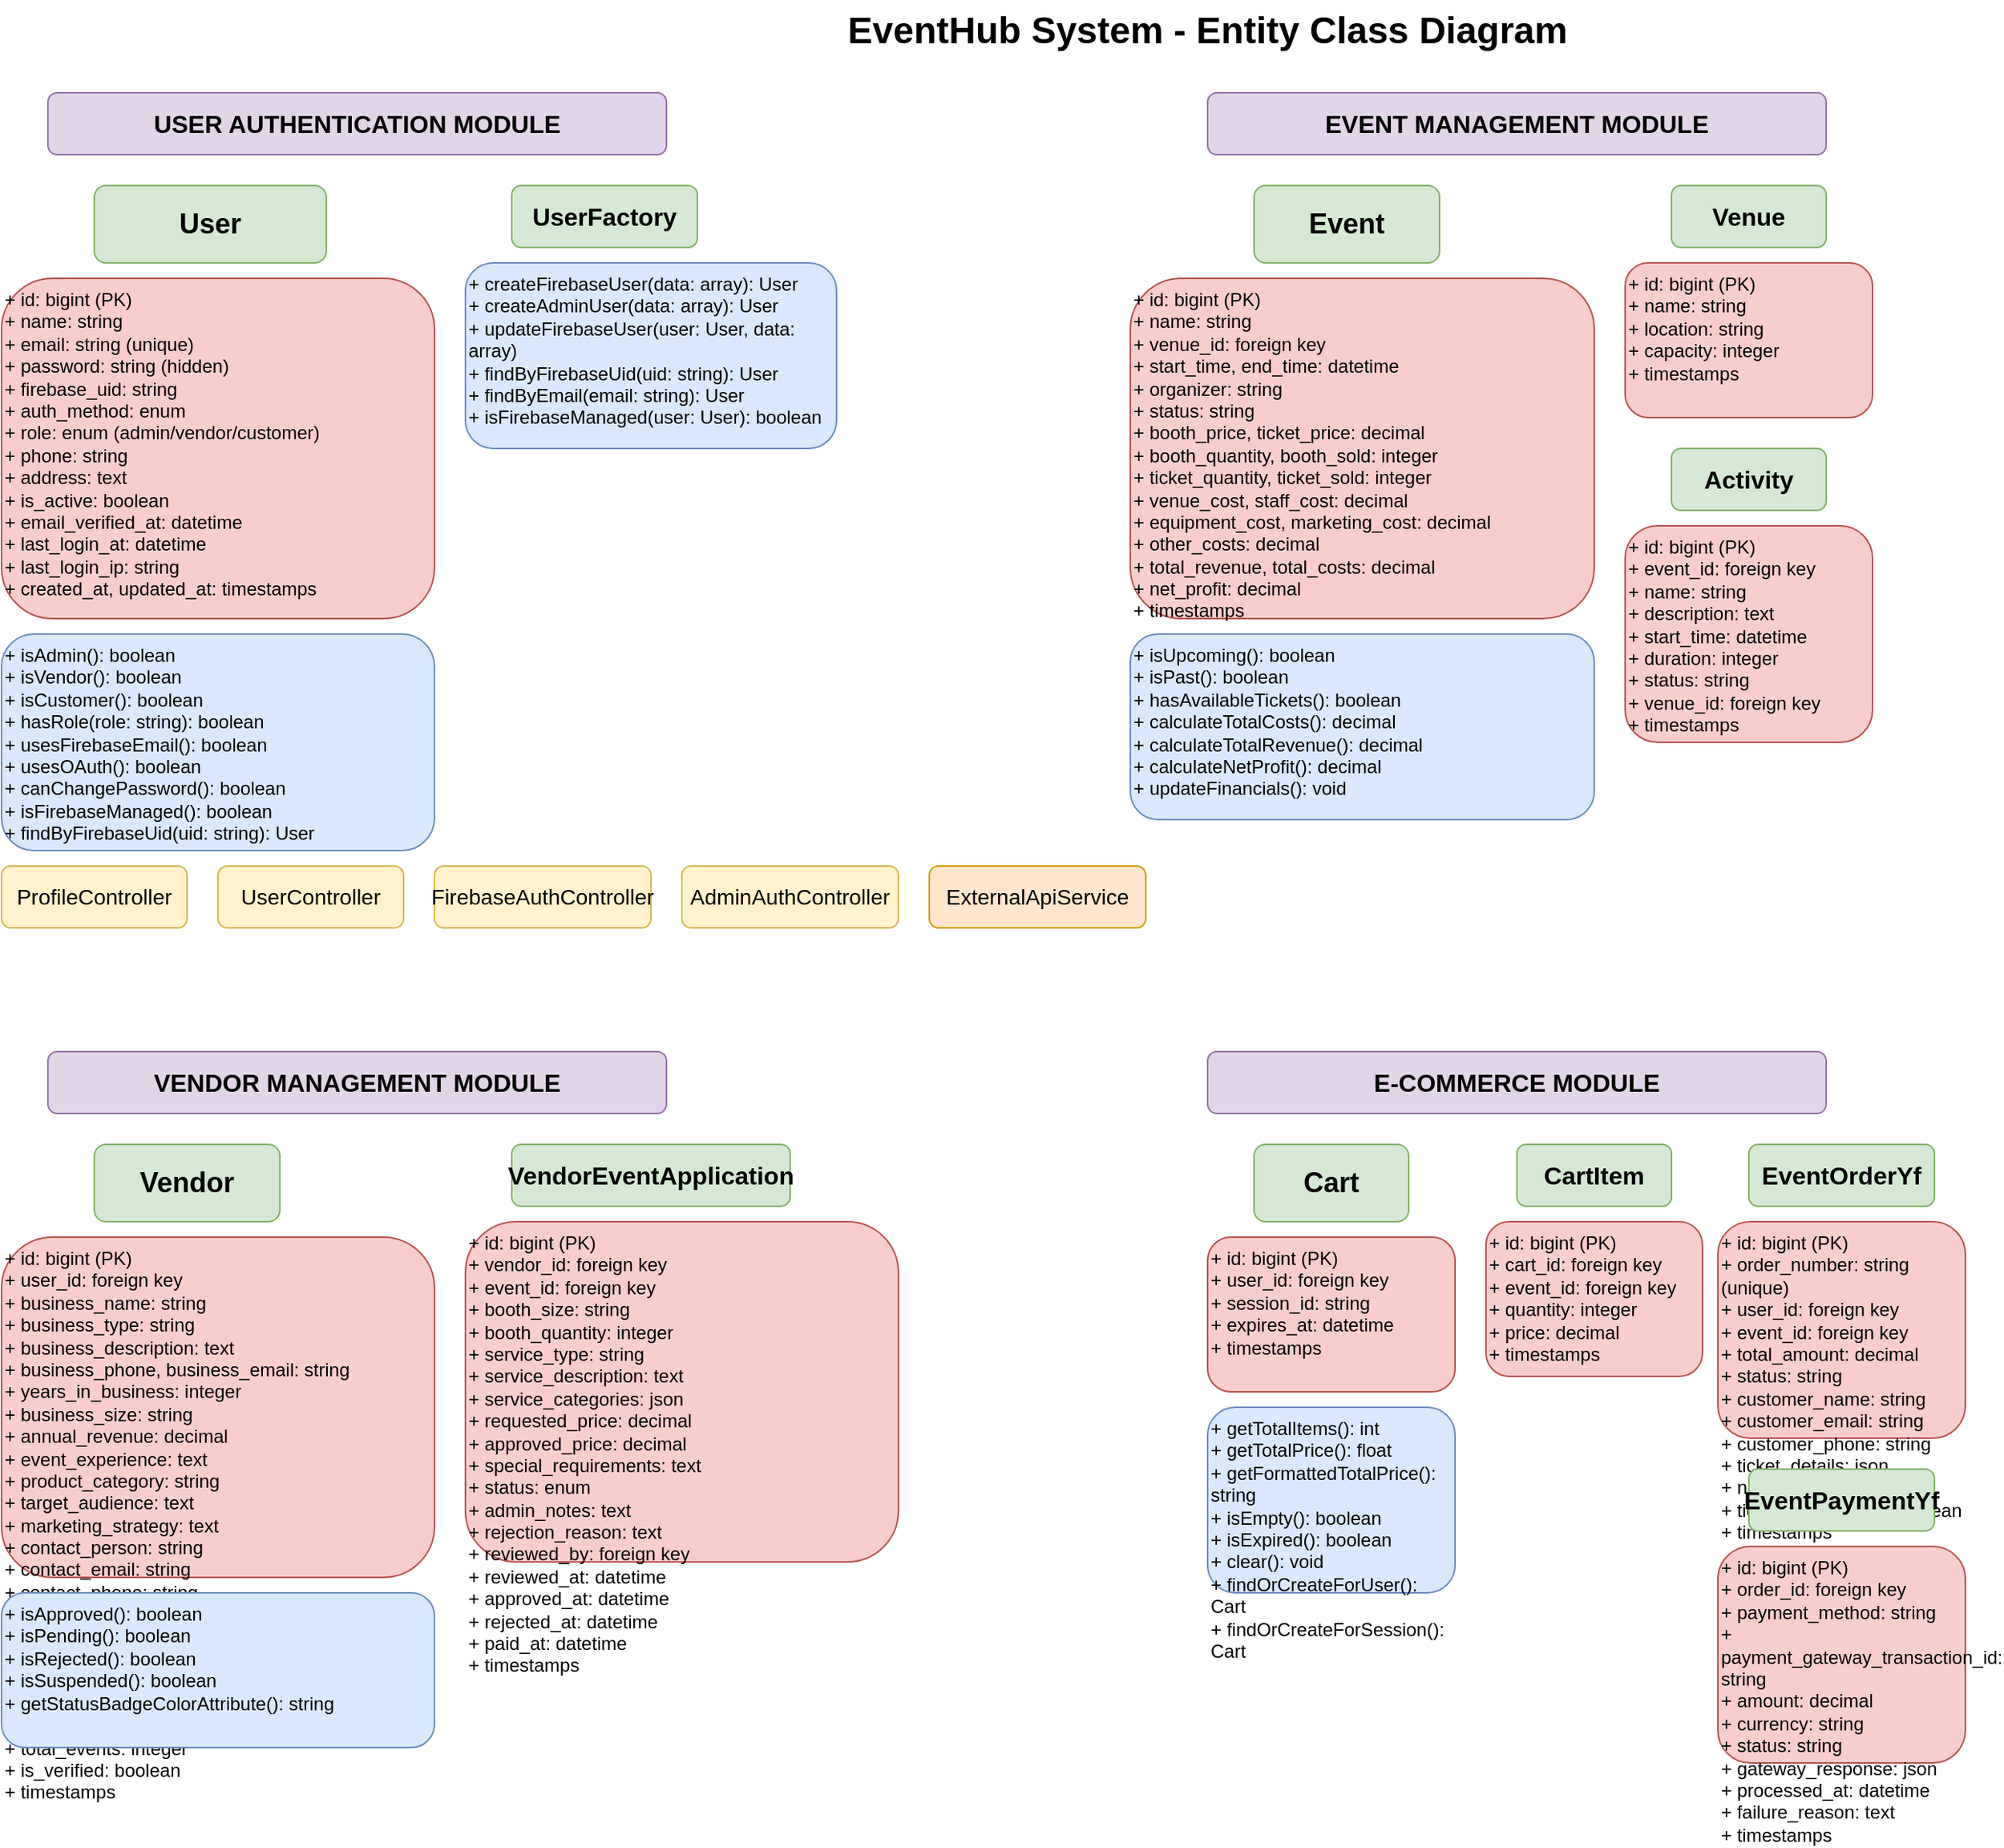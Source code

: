 <?xml version="1.0" encoding="UTF-8"?>
<mxfile version="22.1.16" type="device">
  <diagram name="EventHub Entity Class Diagram" id="eventhub-entity-diagram">
    <mxGraphModel dx="1422" dy="794" grid="1" gridSize="10" guides="1" tooltips="1" connect="1" arrows="1" fold="1" page="1" pageScale="1" pageWidth="1600" pageHeight="1200" math="0" shadow="0">
      <root>
        <mxCell id="0" />
        <mxCell id="1" parent="0" />
        
        <!-- Title -->
        <mxCell id="title" value="EventHub System - Entity Class Diagram" style="text;html=1;strokeColor=none;fillColor=none;align=center;verticalAlign=middle;whiteSpace=wrap;rounded=0;fontSize=24;fontStyle=1;" vertex="1" parent="1">
          <mxGeometry x="500" y="20" width="600" height="40" as="geometry" />
        </mxCell>

        <!-- USER MODULE -->
        <mxCell id="user-module" value="USER AUTHENTICATION MODULE" style="rounded=1;whiteSpace=wrap;html=1;fillColor=#e1d5e7;strokeColor=#9673a6;fontSize=16;fontStyle=1;" vertex="1" parent="1">
          <mxGeometry x="50" y="80" width="400" height="40" as="geometry" />
        </mxCell>

        <!-- User Entity -->
        <mxCell id="user-entity" value="User" style="rounded=1;whiteSpace=wrap;html=1;fillColor=#d5e8d4;strokeColor=#82b366;fontSize=18;fontStyle=1;" vertex="1" parent="1">
          <mxGeometry x="80" y="140" width="150" height="50" as="geometry" />
        </mxCell>

        <mxCell id="user-attributes" value="+ id: bigint (PK)&#xa;+ name: string&#xa;+ email: string (unique)&#xa;+ password: string (hidden)&#xa;+ firebase_uid: string&#xa;+ auth_method: enum&#xa;+ role: enum (admin/vendor/customer)&#xa;+ phone: string&#xa;+ address: text&#xa;+ is_active: boolean&#xa;+ email_verified_at: datetime&#xa;+ last_login_at: datetime&#xa;+ last_login_ip: string&#xa;+ created_at, updated_at: timestamps" style="rounded=1;whiteSpace=wrap;html=1;fillColor=#f8cecc;strokeColor=#b85450;align=left;verticalAlign=top;fontSize=12;" vertex="1" parent="1">
          <mxGeometry x="20" y="200" width="280" height="220" as="geometry" />
        </mxCell>

        <mxCell id="user-methods" value="+ isAdmin(): boolean&#xa;+ isVendor(): boolean&#xa;+ isCustomer(): boolean&#xa;+ hasRole(role: string): boolean&#xa;+ usesFirebaseEmail(): boolean&#xa;+ usesOAuth(): boolean&#xa;+ canChangePassword(): boolean&#xa;+ isFirebaseManaged(): boolean&#xa;+ findByFirebaseUid(uid: string): User" style="rounded=1;whiteSpace=wrap;html=1;fillColor=#dae8fc;strokeColor=#6c8ebf;align=left;verticalAlign=top;fontSize=12;" vertex="1" parent="1">
          <mxGeometry x="20" y="430" width="280" height="140" as="geometry" />
        </mxCell>

        <!-- UserFactory -->
        <mxCell id="user-factory" value="UserFactory" style="rounded=1;whiteSpace=wrap;html=1;fillColor=#d5e8d4;strokeColor=#82b366;fontSize=16;fontStyle=1;" vertex="1" parent="1">
          <mxGeometry x="350" y="140" width="120" height="40" as="geometry" />
        </mxCell>

        <mxCell id="user-factory-methods" value="+ createFirebaseUser(data: array): User&#xa;+ createAdminUser(data: array): User&#xa;+ updateFirebaseUser(user: User, data: array)&#xa;+ findByFirebaseUid(uid: string): User&#xa;+ findByEmail(email: string): User&#xa;+ isFirebaseManaged(user: User): boolean" style="rounded=1;whiteSpace=wrap;html=1;fillColor=#dae8fc;strokeColor=#6c8ebf;align=left;verticalAlign=top;fontSize=12;" vertex="1" parent="1">
          <mxGeometry x="320" y="190" width="240" height="120" as="geometry" />
        </mxCell>

        <!-- Controllers -->
        <mxCell id="profile-controller" value="ProfileController" style="rounded=1;whiteSpace=wrap;html=1;fillColor=#fff2cc;strokeColor=#d6b656;fontSize=14;" vertex="1" parent="1">
          <mxGeometry x="20" y="580" width="120" height="40" as="geometry" />
        </mxCell>

        <mxCell id="user-controller" value="UserController" style="rounded=1;whiteSpace=wrap;html=1;fillColor=#fff2cc;strokeColor=#d6b656;fontSize=14;" vertex="1" parent="1">
          <mxGeometry x="160" y="580" width="120" height="40" as="geometry" />
        </mxCell>

        <mxCell id="firebase-auth-controller" value="FirebaseAuthController" style="rounded=1;whiteSpace=wrap;html=1;fillColor=#fff2cc;strokeColor=#d6b656;fontSize=14;" vertex="1" parent="1">
          <mxGeometry x="300" y="580" width="140" height="40" as="geometry" />
        </mxCell>

        <mxCell id="admin-auth-controller" value="AdminAuthController" style="rounded=1;whiteSpace=wrap;html=1;fillColor=#fff2cc;strokeColor=#d6b656;fontSize=14;" vertex="1" parent="1">
          <mxGeometry x="460" y="580" width="140" height="40" as="geometry" />
        </mxCell>

        <!-- External API Service -->
        <mxCell id="external-api" value="ExternalApiService" style="rounded=1;whiteSpace=wrap;html=1;fillColor=#ffe6cc;strokeColor=#d79b00;fontSize=14;" vertex="1" parent="1">
          <mxGeometry x="620" y="580" width="140" height="40" as="geometry" />
        </mxCell>

        <!-- EVENT MODULE -->
        <mxCell id="event-module" value="EVENT MANAGEMENT MODULE" style="rounded=1;whiteSpace=wrap;html=1;fillColor=#e1d5e7;strokeColor=#9673a6;fontSize=16;fontStyle=1;" vertex="1" parent="1">
          <mxGeometry x="800" y="80" width="400" height="40" as="geometry" />
        </mxCell>

        <!-- Event Entity -->
        <mxCell id="event-entity" value="Event" style="rounded=1;whiteSpace=wrap;html=1;fillColor=#d5e8d4;strokeColor=#82b366;fontSize=18;fontStyle=1;" vertex="1" parent="1">
          <mxGeometry x="830" y="140" width="120" height="50" as="geometry" />
        </mxCell>

        <mxCell id="event-attributes" value="+ id: bigint (PK)&#xa;+ name: string&#xa;+ venue_id: foreign key&#xa;+ start_time, end_time: datetime&#xa;+ organizer: string&#xa;+ status: string&#xa;+ booth_price, ticket_price: decimal&#xa;+ booth_quantity, booth_sold: integer&#xa;+ ticket_quantity, ticket_sold: integer&#xa;+ venue_cost, staff_cost: decimal&#xa;+ equipment_cost, marketing_cost: decimal&#xa;+ other_costs: decimal&#xa;+ total_revenue, total_costs: decimal&#xa;+ net_profit: decimal&#xa;+ timestamps" style="rounded=1;whiteSpace=wrap;html=1;fillColor=#f8cecc;strokeColor=#b85450;align=left;verticalAlign=top;fontSize=12;" vertex="1" parent="1">
          <mxGeometry x="750" y="200" width="300" height="220" as="geometry" />
        </mxCell>

        <mxCell id="event-methods" value="+ isUpcoming(): boolean&#xa;+ isPast(): boolean&#xa;+ hasAvailableTickets(): boolean&#xa;+ calculateTotalCosts(): decimal&#xa;+ calculateTotalRevenue(): decimal&#xa;+ calculateNetProfit(): decimal&#xa;+ updateFinancials(): void" style="rounded=1;whiteSpace=wrap;html=1;fillColor=#dae8fc;strokeColor=#6c8ebf;align=left;verticalAlign=top;fontSize=12;" vertex="1" parent="1">
          <mxGeometry x="750" y="430" width="300" height="120" as="geometry" />
        </mxCell>

        <!-- Venue Entity -->
        <mxCell id="venue-entity" value="Venue" style="rounded=1;whiteSpace=wrap;html=1;fillColor=#d5e8d4;strokeColor=#82b366;fontSize=16;fontStyle=1;" vertex="1" parent="1">
          <mxGeometry x="1100" y="140" width="100" height="40" as="geometry" />
        </mxCell>

        <mxCell id="venue-attributes" value="+ id: bigint (PK)&#xa;+ name: string&#xa;+ location: string&#xa;+ capacity: integer&#xa;+ timestamps" style="rounded=1;whiteSpace=wrap;html=1;fillColor=#f8cecc;strokeColor=#b85450;align=left;verticalAlign=top;fontSize=12;" vertex="1" parent="1">
          <mxGeometry x="1070" y="190" width="160" height="100" as="geometry" />
        </mxCell>

        <!-- Activity Entity -->
        <mxCell id="activity-entity" value="Activity" style="rounded=1;whiteSpace=wrap;html=1;fillColor=#d5e8d4;strokeColor=#82b366;fontSize=16;fontStyle=1;" vertex="1" parent="1">
          <mxGeometry x="1100" y="310" width="100" height="40" as="geometry" />
        </mxCell>

        <mxCell id="activity-attributes" value="+ id: bigint (PK)&#xa;+ event_id: foreign key&#xa;+ name: string&#xa;+ description: text&#xa;+ start_time: datetime&#xa;+ duration: integer&#xa;+ status: string&#xa;+ venue_id: foreign key&#xa;+ timestamps" style="rounded=1;whiteSpace=wrap;html=1;fillColor=#f8cecc;strokeColor=#b85450;align=left;verticalAlign=top;fontSize=12;" vertex="1" parent="1">
          <mxGeometry x="1070" y="360" width="160" height="140" as="geometry" />
        </mxCell>

        <!-- VENDOR MODULE -->
        <mxCell id="vendor-module" value="VENDOR MANAGEMENT MODULE" style="rounded=1;whiteSpace=wrap;html=1;fillColor=#e1d5e7;strokeColor=#9673a6;fontSize=16;fontStyle=1;" vertex="1" parent="1">
          <mxGeometry x="50" y="700" width="400" height="40" as="geometry" />
        </mxCell>

        <!-- Vendor Entity -->
        <mxCell id="vendor-entity" value="Vendor" style="rounded=1;whiteSpace=wrap;html=1;fillColor=#d5e8d4;strokeColor=#82b366;fontSize=18;fontStyle=1;" vertex="1" parent="1">
          <mxGeometry x="80" y="760" width="120" height="50" as="geometry" />
        </mxCell>

        <mxCell id="vendor-attributes" value="+ id: bigint (PK)&#xa;+ user_id: foreign key&#xa;+ business_name: string&#xa;+ business_type: string&#xa;+ business_description: text&#xa;+ business_phone, business_email: string&#xa;+ years_in_business: integer&#xa;+ business_size: string&#xa;+ annual_revenue: decimal&#xa;+ event_experience: text&#xa;+ product_category: string&#xa;+ target_audience: text&#xa;+ marketing_strategy: text&#xa;+ contact_person: string&#xa;+ contact_email: string&#xa;+ contact_phone: string&#xa;+ website: string&#xa;+ status: enum&#xa;+ rejection_reason: text&#xa;+ approved_at: datetime&#xa;+ approved_by: foreign key&#xa;+ rating: decimal&#xa;+ total_events: integer&#xa;+ is_verified: boolean&#xa;+ timestamps" style="rounded=1;whiteSpace=wrap;html=1;fillColor=#f8cecc;strokeColor=#b85450;align=left;verticalAlign=top;fontSize=12;" vertex="1" parent="1">
          <mxGeometry x="20" y="820" width="280" height="220" as="geometry" />
        </mxCell>

        <mxCell id="vendor-methods" value="+ isApproved(): boolean&#xa;+ isPending(): boolean&#xa;+ isRejected(): boolean&#xa;+ isSuspended(): boolean&#xa;+ getStatusBadgeColorAttribute(): string" style="rounded=1;whiteSpace=wrap;html=1;fillColor=#dae8fc;strokeColor=#6c8ebf;align=left;verticalAlign=top;fontSize=12;" vertex="1" parent="1">
          <mxGeometry x="20" y="1050" width="280" height="100" as="geometry" />
        </mxCell>

        <!-- VendorEventApplication Entity -->
        <mxCell id="vendor-event-app-entity" value="VendorEventApplication" style="rounded=1;whiteSpace=wrap;html=1;fillColor=#d5e8d4;strokeColor=#82b366;fontSize=16;fontStyle=1;" vertex="1" parent="1">
          <mxGeometry x="350" y="760" width="180" height="40" as="geometry" />
        </mxCell>

        <mxCell id="vendor-event-app-attributes" value="+ id: bigint (PK)&#xa;+ vendor_id: foreign key&#xa;+ event_id: foreign key&#xa;+ booth_size: string&#xa;+ booth_quantity: integer&#xa;+ service_type: string&#xa;+ service_description: text&#xa;+ service_categories: json&#xa;+ requested_price: decimal&#xa;+ approved_price: decimal&#xa;+ special_requirements: text&#xa;+ status: enum&#xa;+ admin_notes: text&#xa;+ rejection_reason: text&#xa;+ reviewed_by: foreign key&#xa;+ reviewed_at: datetime&#xa;+ approved_at: datetime&#xa;+ rejected_at: datetime&#xa;+ paid_at: datetime&#xa;+ timestamps" style="rounded=1;whiteSpace=wrap;html=1;fillColor=#f8cecc;strokeColor=#b85450;align=left;verticalAlign=top;fontSize=12;" vertex="1" parent="1">
          <mxGeometry x="320" y="810" width="280" height="220" as="geometry" />
        </mxCell>

        <!-- E-COMMERCE MODULE -->
        <mxCell id="ecommerce-module" value="E-COMMERCE MODULE" style="rounded=1;whiteSpace=wrap;html=1;fillColor=#e1d5e7;strokeColor=#9673a6;fontSize=16;fontStyle=1;" vertex="1" parent="1">
          <mxGeometry x="800" y="700" width="400" height="40" as="geometry" />
        </mxCell>

        <!-- Cart Entity -->
        <mxCell id="cart-entity" value="Cart" style="rounded=1;whiteSpace=wrap;html=1;fillColor=#d5e8d4;strokeColor=#82b366;fontSize=18;fontStyle=1;" vertex="1" parent="1">
          <mxGeometry x="830" y="760" width="100" height="50" as="geometry" />
        </mxCell>

        <mxCell id="cart-attributes" value="+ id: bigint (PK)&#xa;+ user_id: foreign key&#xa;+ session_id: string&#xa;+ expires_at: datetime&#xa;+ timestamps" style="rounded=1;whiteSpace=wrap;html=1;fillColor=#f8cecc;strokeColor=#b85450;align=left;verticalAlign=top;fontSize=12;" vertex="1" parent="1">
          <mxGeometry x="800" y="820" width="160" height="100" as="geometry" />
        </mxCell>

        <mxCell id="cart-methods" value="+ getTotalItems(): int&#xa;+ getTotalPrice(): float&#xa;+ getFormattedTotalPrice(): string&#xa;+ isEmpty(): boolean&#xa;+ isExpired(): boolean&#xa;+ clear(): void&#xa;+ findOrCreateForUser(): Cart&#xa;+ findOrCreateForSession(): Cart" style="rounded=1;whiteSpace=wrap;html=1;fillColor=#dae8fc;strokeColor=#6c8ebf;align=left;verticalAlign=top;fontSize=12;" vertex="1" parent="1">
          <mxGeometry x="800" y="930" width="160" height="120" as="geometry" />
        </mxCell>

        <!-- CartItem Entity -->
        <mxCell id="cart-item-entity" value="CartItem" style="rounded=1;whiteSpace=wrap;html=1;fillColor=#d5e8d4;strokeColor=#82b366;fontSize=16;fontStyle=1;" vertex="1" parent="1">
          <mxGeometry x="1000" y="760" width="100" height="40" as="geometry" />
        </mxCell>

        <mxCell id="cart-item-attributes" value="+ id: bigint (PK)&#xa;+ cart_id: foreign key&#xa;+ event_id: foreign key&#xa;+ quantity: integer&#xa;+ price: decimal&#xa;+ timestamps" style="rounded=1;whiteSpace=wrap;html=1;fillColor=#f8cecc;strokeColor=#b85450;align=left;verticalAlign=top;fontSize=12;" vertex="1" parent="1">
          <mxGeometry x="980" y="810" width="140" height="100" as="geometry" />
        </mxCell>

        <!-- EventOrderYf Entity -->
        <mxCell id="event-order-entity" value="EventOrderYf" style="rounded=1;whiteSpace=wrap;html=1;fillColor=#d5e8d4;strokeColor=#82b366;fontSize=16;fontStyle=1;" vertex="1" parent="1">
          <mxGeometry x="1150" y="760" width="120" height="40" as="geometry" />
        </mxCell>

        <mxCell id="event-order-attributes" value="+ id: bigint (PK)&#xa;+ order_number: string (unique)&#xa;+ user_id: foreign key&#xa;+ event_id: foreign key&#xa;+ total_amount: decimal&#xa;+ status: string&#xa;+ customer_name: string&#xa;+ customer_email: string&#xa;+ customer_phone: string&#xa;+ ticket_details: json&#xa;+ notes: text&#xa;+ tickets_processed: boolean&#xa;+ timestamps" style="rounded=1;whiteSpace=wrap;html=1;fillColor=#f8cecc;strokeColor=#b85450;align=left;verticalAlign=top;fontSize=12;" vertex="1" parent="1">
          <mxGeometry x="1130" y="810" width="160" height="140" as="geometry" />
        </mxCell>

        <!-- EventPaymentYf Entity -->
        <mxCell id="event-payment-entity" value="EventPaymentYf" style="rounded=1;whiteSpace=wrap;html=1;fillColor=#d5e8d4;strokeColor=#82b366;fontSize=16;fontStyle=1;" vertex="1" parent="1">
          <mxGeometry x="1150" y="970" width="120" height="40" as="geometry" />
        </mxCell>

        <mxCell id="event-payment-attributes" value="+ id: bigint (PK)&#xa;+ order_id: foreign key&#xa;+ payment_method: string&#xa;+ payment_gateway_transaction_id: string&#xa;+ amount: decimal&#xa;+ currency: string&#xa;+ status: string&#xa;+ gateway_response: json&#xa;+ processed_at: datetime&#xa;+ failure_reason: text&#xa;+ timestamps" style="rounded=1;whiteSpace=wrap;html=1;fillColor=#f8cecc;strokeColor=#b85450;align=left;verticalAlign=top;fontSize=12;" vertex="1" parent="1">
          <mxGeometry x="1130" y="1020" width="160" height="140" as="geometry" />
        </mxCell>

        <!-- SUPPORT MODULE -->
        <mxCell id="support-module" value="SUPPORT & COMMUNICATION MODULE" style="rounded=1;whiteSpace=wrap;html=1;fillColor=#e1d5e7;strokeColor=#9673a6;fontSize=16;fontStyle=1;" vertex="1" parent="1">
          <mxGeometry x="50" y="1200" width="400" height="40" as="geometry" />
        </mxCell>

        <!-- SupportInquiry Entity -->
        <mxCell id="support-inquiry-entity" value="SupportInquiry" style="rounded=1;whiteSpace=wrap;html=1;fillColor=#d5e8d4;strokeColor=#82b366;fontSize=18;fontStyle=1;" vertex="1" parent="1">
          <mxGeometry x="80" y="1260" width="140" height="50" as="geometry" />
        </mxCell>

        <mxCell id="support-inquiry-attributes" value="+ id: bigint (PK)&#xa;+ inquiry_id: string (unique)&#xa;+ user_id: foreign key&#xa;+ name: string&#xa;+ email: string&#xa;+ subject: string&#xa;+ message: text&#xa;+ status: enum&#xa;+ admin_reply: text&#xa;+ resolved_at: datetime&#xa;+ resolved_by: foreign key&#xa;+ timestamps" style="rounded=1;whiteSpace=wrap;html=1;fillColor=#f8cecc;strokeColor=#b85450;align=left;verticalAlign=top;fontSize=12;" vertex="1" parent="1">
          <mxGeometry x="20" y="1320" width="280" height="140" as="geometry" />
        </mxCell>

        <mxCell id="support-inquiry-methods" value="+ generateInquiryId(): string" style="rounded=1;whiteSpace=wrap;html=1;fillColor=#dae8fc;strokeColor=#6c8ebf;align=left;verticalAlign=top;fontSize=12;" vertex="1" parent="1">
          <mxGeometry x="20" y="1470" width="280" height="50" as="geometry" />
        </mxCell>

        <!-- Notification Entity -->
        <mxCell id="notification-entity" value="Notification" style="rounded=1;whiteSpace=wrap;html=1;fillColor=#d5e8d4;strokeColor=#82b366;fontSize=16;fontStyle=1;" vertex="1" parent="1">
          <mxGeometry x="350" y="1260" width="120" height="40" as="geometry" />
        </mxCell>

        <mxCell id="notification-attributes" value="+ id: bigint (PK)&#xa;+ user_id: foreign key&#xa;+ inquiry_id: foreign key&#xa;+ message: text&#xa;+ status: enum&#xa;+ timestamps" style="rounded=1;whiteSpace=wrap;html=1;fillColor=#f8cecc;strokeColor=#b85450;align=left;verticalAlign=top;fontSize=12;" vertex="1" parent="1">
          <mxGeometry x="320" y="1310" width="200" height="100" as="geometry" />
        </mxCell>

        <mxCell id="notification-methods" value="+ markAsRead(): void&#xa;+ markAsUnread(): void" style="rounded=1;whiteSpace=wrap;html=1;fillColor=#dae8fc;strokeColor=#6c8ebf;align=left;verticalAlign=top;fontSize=12;" vertex="1" parent="1">
          <mxGeometry x="320" y="1420" width="200" height="60" as="geometry" />
        </mxCell>

        <!-- Faq Entity -->
        <mxCell id="faq-entity" value="Faq" style="rounded=1;whiteSpace=wrap;html=1;fillColor=#d5e8d4;strokeColor=#82b366;fontSize=16;fontStyle=1;" vertex="1" parent="1">
          <mxCell id="faq-entity" value="Faq" style="rounded=1;whiteSpace=wrap;html=1;fillColor=#d5e8d4;strokeColor=#82b366;fontSize=16;fontStyle=1;" vertex="1" parent="1">
            <mxGeometry x="550" y="1260" width="80" height="40" as="geometry" />
          </mxCell>
        </mxCell>

        <mxCell id="faq-attributes" value="+ id: bigint (PK)&#xa;+ question: text&#xa;+ answer: text&#xa;+ category: string&#xa;+ is_active: boolean&#xa;+ timestamps" style="rounded=1;whiteSpace=wrap;html=1;fillColor=#f8cecc;strokeColor=#b85450;align=left;verticalAlign=top;fontSize=12;" vertex="1" parent="1">
          <mxGeometry x="530" y="1310" width="140" height="100" as="geometry" />
        </mxCell>

        <!-- RELATIONSHIPS -->
        <!-- User to Vendor -->
        <mxCell id="user-vendor-line" style="endArrow=classic;html=1;rounded=0;exitX=0.5;exitY=1;exitDx=0;exitDy=0;entryX=0.5;entryY=0;entryDx=0;entryDy=0;strokeWidth=2;" edge="1" parent="1" source="user-entity" target="vendor-entity">
          <mxGeometry width="50" height="50" relative="1" as="geometry">
            <mxPoint x="155" y="580" as="sourcePoint" />
            <mxPoint x="140" y="760" as="targetPoint" />
          </mxGeometry>
        </mxCell>
        <mxCell id="user-vendor-label" value="1" style="text;html=1;strokeColor=none;fillColor=none;align=center;verticalAlign=middle;whiteSpace=wrap;rounded=0;fontSize=12;fontStyle=1;" vertex="1" parent="1">
          <mxGeometry x="150" y="680" width="20" height="20" as="geometry" />
        </mxCell>

        <!-- User to Cart -->
        <mxCell id="user-cart-line" style="endArrow=classic;html=1;rounded=0;exitX=1;exitY=0.5;exitDx=0;exitDy=0;entryX=0;entryY=0.5;entryDx=0;entryDy=0;strokeWidth=2;" edge="1" parent="1" source="user-entity" target="cart-entity">
          <mxGeometry width="50" height="50" relative="1" as="geometry">
            <mxPoint x="230" y="165" as="sourcePoint" />
            <mxPoint x="830" y="785" as="targetPoint" />
          </mxGeometry>
        </mxCell>
        <mxCell id="user-cart-label" value="1" style="text;html=1;strokeColor=none;fillColor=none;align=center;verticalAlign=middle;whiteSpace=wrap;rounded=0;fontSize=12;fontStyle=1;" vertex="1" parent="1">
          <mxGeometry x="500" y="500" width="20" height="20" as="geometry" />
        </mxCell>

        <!-- Event to Venue -->
        <mxCell id="event-venue-line" style="endArrow=classic;html=1;rounded=0;exitX=1;exitY=0.5;exitDx=0;exitDy=0;entryX=0;entryY=0.5;entryDx=0;entryDy=0;strokeWidth=2;" edge="1" parent="1" source="event-entity" target="venue-entity">
          <mxGeometry width="50" height="50" relative="1" as="geometry">
            <mxPoint x="950" y="165" as="sourcePoint" />
            <mxPoint x="1100" y="160" as="targetPoint" />
          </mxGeometry>
        </mxCell>
        <mxCell id="event-venue-label" value="1" style="text;html=1;strokeColor=none;fillColor=none;align=center;verticalAlign=middle;whiteSpace=wrap;rounded=0;fontSize=12;fontStyle=1;" vertex="1" parent="1">
          <mxGeometry x="1020" y="150" width="20" height="20" as="geometry" />
        </mxCell>

        <!-- Event to Activity -->
        <mxCell id="event-activity-line" style="endArrow=classic;html=1;rounded=0;exitX=1;exitY=1;exitDx=0;exitDy=0;entryX=0;entryY=0;entryDx=0;entryDy=0;strokeWidth=2;" edge="1" parent="1" source="event-entity" target="activity-entity">
          <mxGeometry width="50" height="50" relative="1" as="geometry">
            <mxPoint x="950" y="200" as="sourcePoint" />
            <mxPoint x="1100" y="310" as="targetPoint" />
          </mxGeometry>
        </mxCell>
        <mxCell id="event-activity-label" value="1" style="text;html=1;strokeColor=none;fillColor=none;align=center;verticalAlign=middle;whiteSpace=wrap;rounded=0;fontSize=12;fontStyle=1;" vertex="1" parent="1">
          <mxGeometry x="1020" y="250" width="20" height="20" as="geometry" />
        </mxCell>

        <!-- Vendor to VendorEventApplication -->
        <mxCell id="vendor-app-line" style="endArrow=classic;html=1;rounded=0;exitX=1;exitY=0.5;exitDx=0;exitDy=0;entryX=0;entryY=0.5;entryDx=0;entryDy=0;strokeWidth=2;" edge="1" parent="1" source="vendor-entity" target="vendor-event-app-entity">
          <mxGeometry width="50" height="50" relative="1" as="geometry">
            <mxPoint x="200" y="785" as="sourcePoint" />
            <mxPoint x="350" y="780" as="targetPoint" />
          </mxGeometry>
        </mxCell>
        <mxCell id="vendor-app-label" value="1" style="text;html=1;strokeColor=none;fillColor=none;align=center;verticalAlign=middle;whiteSpace=wrap;rounded=0;fontSize=12;fontStyle=1;" vertex="1" parent="1">
          <mxGeometry x="270" y="770" width="20" height="20" as="geometry" />
        </mxCell>

        <!-- Cart to CartItem -->
        <mxCell id="cart-item-line" style="endArrow=classic;html=1;rounded=0;exitX=1;exitY=0.5;exitDx=0;exitDy=0;entryX=0;entryY=0.5;entryDx=0;entryDy=0;strokeWidth=2;" edge="1" parent="1" source="cart-entity" target="cart-item-entity">
          <mxGeometry width="50" height="50" relative="1" as="geometry">
            <mxPoint x="930" y="785" as="sourcePoint" />
            <mxPoint x="1000" y="780" as="targetPoint" />
          </mxGeometry>
        </mxCell>
        <mxCell id="cart-item-label" value="1" style="text;html=1;strokeColor=none;fillColor=none;align=center;verticalAlign=middle;whiteSpace=wrap;rounded=0;fontSize=12;fontStyle=1;" vertex="1" parent="1">
          <mxGeometry x="960" y="770" width="20" height="20" as="geometry" />
        </mxCell>

        <!-- EventOrderYf to EventPaymentYf -->
        <mxCell id="order-payment-line" style="endArrow=classic;html=1;rounded=0;exitX=0.5;exitY=1;exitDx=0;exitDy=0;entryX=0.5;entryY=0;entryDx=0;entryDy=0;strokeWidth=2;" edge="1" parent="1" source="event-order-entity" target="event-payment-entity">
          <mxGeometry width="50" height="50" relative="1" as="geometry">
            <mxPoint x="1210" y="950" as="sourcePoint" />
            <mxPoint x="1210" y="970" as="targetPoint" />
          </mxGeometry>
        </mxCell>
        <mxCell id="order-payment-label" value="1" style="text;html=1;strokeColor=none;fillColor=none;align=center;verticalAlign=middle;whiteSpace=wrap;rounded=0;fontSize=12;fontStyle=1;" vertex="1" parent="1">
          <mxGeometry x="1200" y="960" width="20" height="20" as="geometry" />
        </mxCell>

        <!-- SupportInquiry to Notification -->
        <mxCell id="inquiry-notification-line" style="endArrow=classic;html=1;rounded=0;exitX=1;exitY=0.5;exitDx=0;exitDy=0;entryX=0;entryY=0.5;entryDx=0;entryDy=0;strokeWidth=2;" edge="1" parent="1" source="support-inquiry-entity" target="notification-entity">
          <mxGeometry width="50" height="50" relative="1" as="geometry">
            <mxPoint x="220" y="1285" as="sourcePoint" />
            <mxPoint x="350" y="1280" as="targetPoint" />
          </mxGeometry>
        </mxCell>
        <mxCell id="inquiry-notification-label" value="1" style="text;html=1;strokeColor=none;fillColor=none;align=center;verticalAlign=middle;whiteSpace=wrap;rounded=0;fontSize=12;fontStyle=1;" vertex="1" parent="1">
          <mxGeometry x="280" y="1270" width="20" height="20" as="geometry" />
        </mxCell>

        <!-- Legend -->
        <mxCell id="legend" value="LEGEND" style="rounded=1;whiteSpace=wrap;html=1;fillColor=#f5f5f5;strokeColor=#666666;fontSize=16;fontStyle=1;" vertex="1" parent="1">
          <mxGeometry x="800" y="1200" width="120" height="40" as="geometry" />
        </mxCell>

        <mxCell id="legend-entity" value="Entity Class" style="rounded=1;whiteSpace=wrap;html=1;fillColor=#d5e8d4;strokeColor=#82b366;fontSize=14;" vertex="1" parent="1">
          <mxGeometry x="800" y="1250" width="120" height="40" as="geometry" />
        </mxCell>

        <mxCell id="legend-attributes" value="Attributes" style="rounded=1;whiteSpace=wrap;html=1;fillColor=#f8cecc;strokeColor=#b85450;fontSize=14;" vertex="1" parent="1">
          <mxGeometry x="800" y="1300" width="120" height="40" as="geometry" />
        </mxCell>

        <mxCell id="legend-methods" value="Methods" style="rounded=1;whiteSpace=wrap;html=1;fillColor=#dae8fc;strokeColor=#6c8ebf;fontSize=14;" vertex="1" parent="1">
          <mxGeometry x="800" y="1350" width="120" height="40" as="geometry" />
        </mxCell>

        <mxCell id="legend-controller" value="Controller" style="rounded=1;whiteSpace=wrap;html=1;fillColor=#fff2cc;strokeColor=#d6b656;fontSize=14;" vertex="1" parent="1">
          <mxGeometry x="800" y="1400" width="120" height="40" as="geometry" />
        </mxCell>

        <mxCell id="legend-service" value="Service" style="rounded=1;whiteSpace=wrap;html=1;fillColor=#ffe6cc;strokeColor=#d79b00;fontSize=14;" vertex="1" parent="1">
          <mxGeometry x="800" y="1450" width="120" height="40" as="geometry" />
        </mxCell>

        <mxCell id="legend-module" value="Module" style="rounded=1;whiteSpace=wrap;html=1;fillColor=#e1d5e7;strokeColor=#9673a6;fontSize=14;" vertex="1" parent="1">
          <mxGeometry x="800" y="1500" width="120" height="40" as="geometry" />
        </mxCell>

      </root>
    </mxGraphModel>
  </diagram>
</mxfile>
